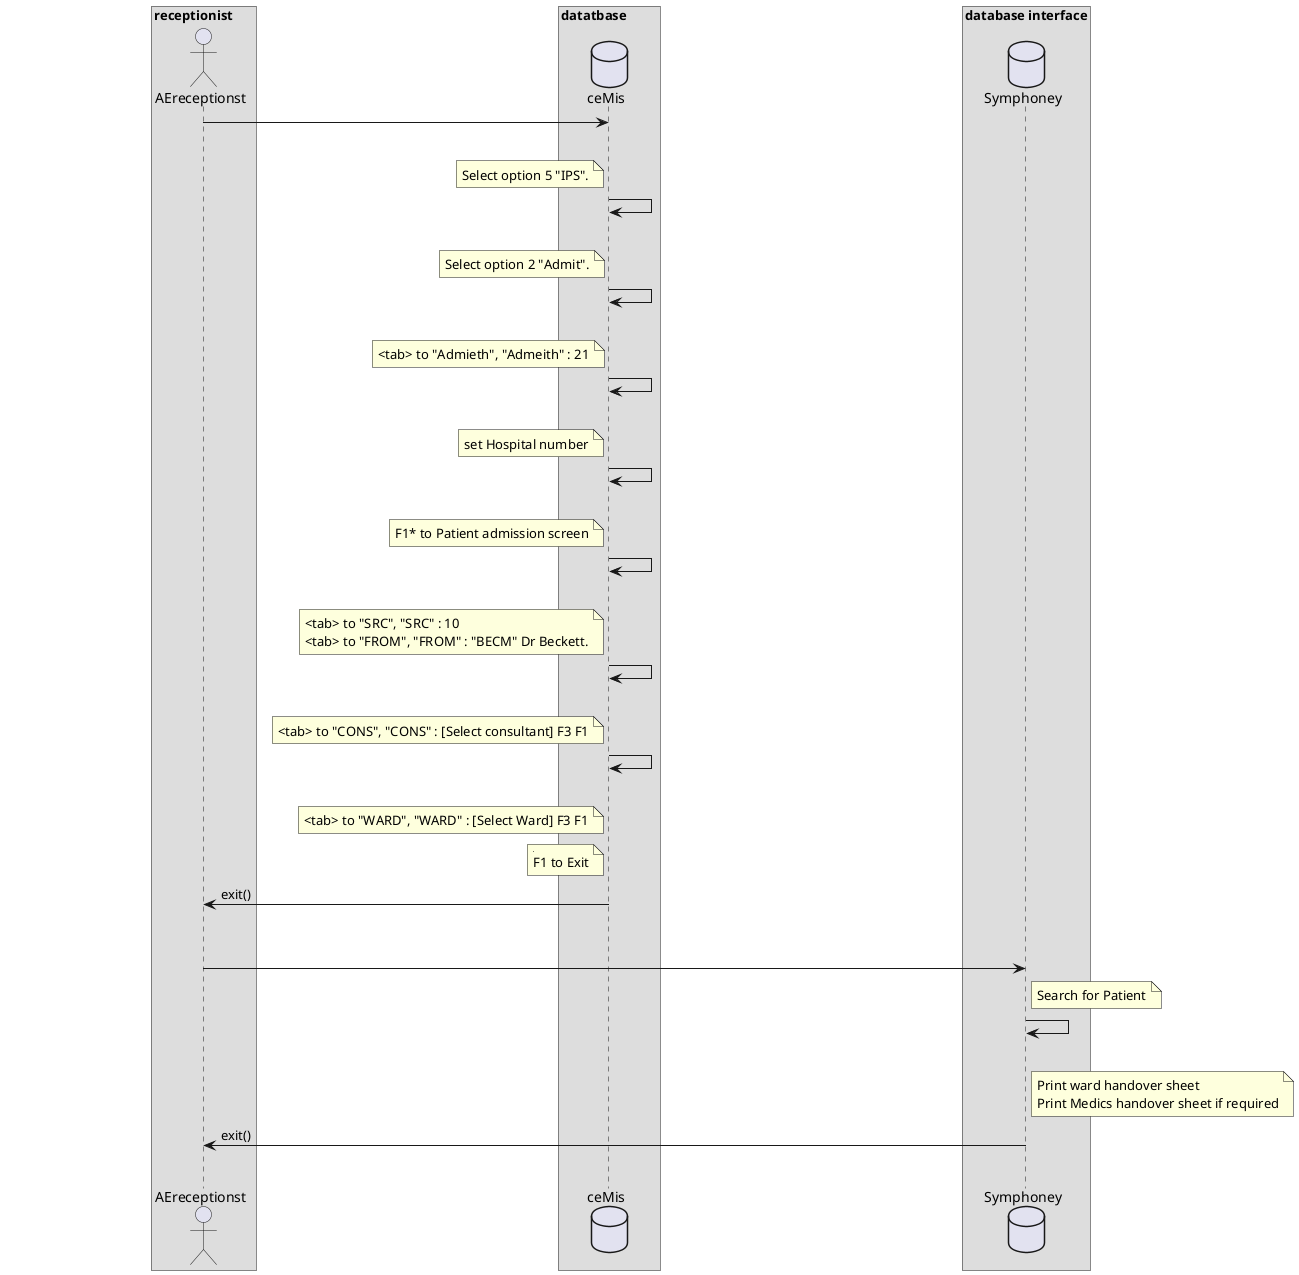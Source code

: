 @startuml

skinparam ActorPadding 20
skinparam ParticipantPadding 20
skinparam BoxPadding 150

box "receptionist      "

actor AEreceptionst as ae
endbox 

box "datatbase         "
database ceMis as db
endbox

box "database interface"
database Symphoney as sy
end box

ae -> db
|||
note left of db
 Select option 5 "IPS".
end note
db -> db
||||
note left of db
 Select option 2 "Admit".
end note
db -> db
||||
note left of db
 <tab> to "Admieth", "Admeith" : 21
end note
db -> db
||||
note left of db
 set Hospital number
end note
db -> db
||||
note left of db
 F1* to Patient admission screen
end note
db -> db
||||
note left of db
<tab> to "SRC", "SRC" : 10
<tab> to "FROM", "FROM" : "BECM" Dr Beckett.
end note
db -> db
||||
note left of db
<tab> to "CONS", "CONS" : [Select consultant] F3 F1
end note
db -> db
||||
note left of db
<tab> to "WARD", "WARD" : [Select Ward] F3 F1
end note
note left of db
||||
F1 to Exit
end note
db -> ae : exit()
||||
||||
ae -> sy
note right of sy
Search for Patient
end note
sy -> sy
||||
note right of sy
Print ward handover sheet
Print Medics handover sheet if required
end note

sy -> ae : exit()
||||
@enduml